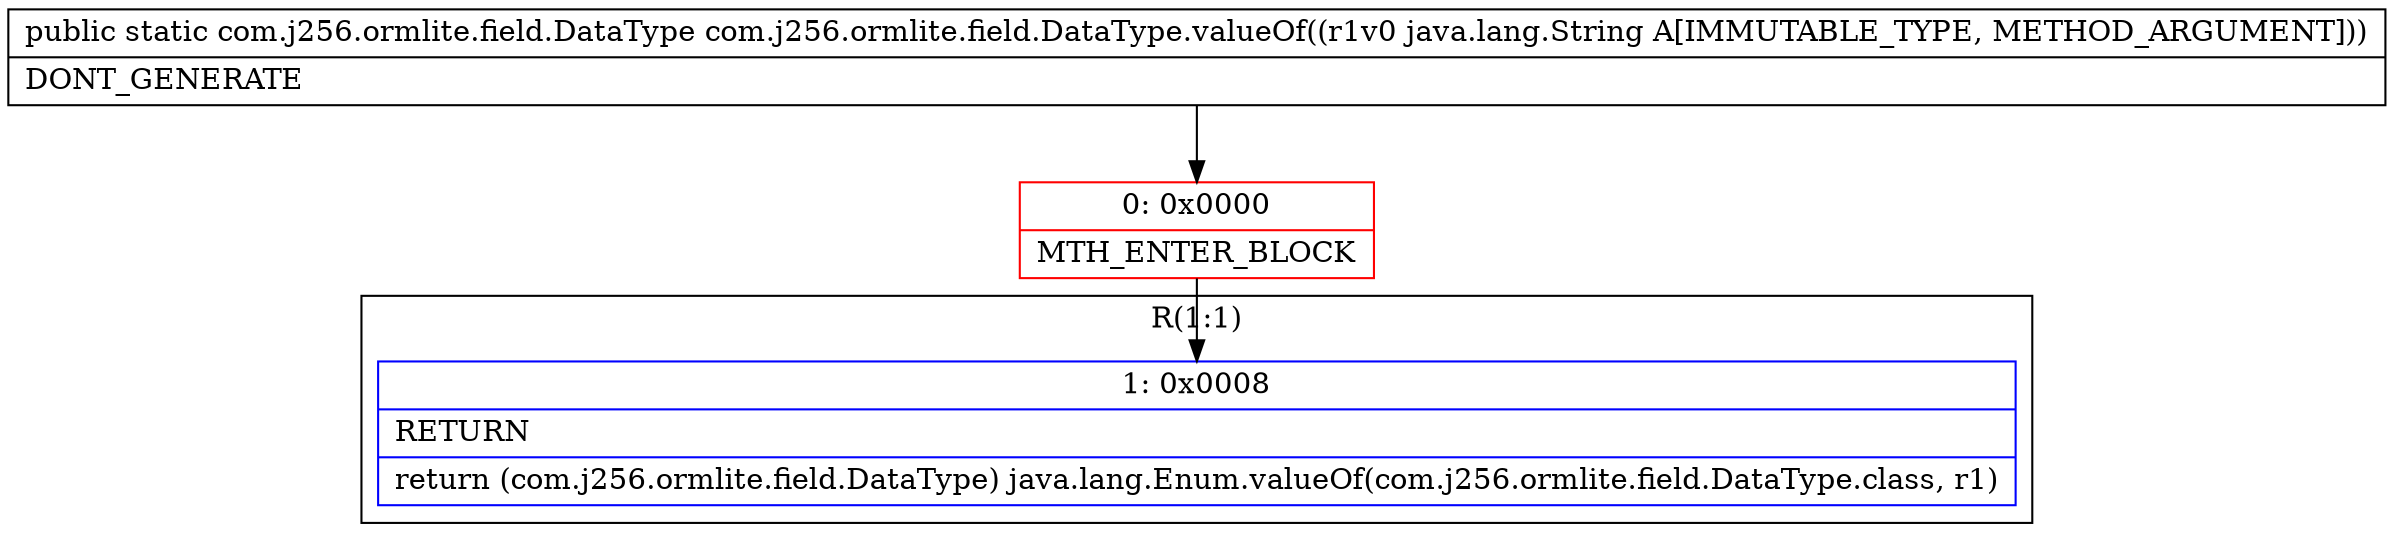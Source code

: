 digraph "CFG forcom.j256.ormlite.field.DataType.valueOf(Ljava\/lang\/String;)Lcom\/j256\/ormlite\/field\/DataType;" {
subgraph cluster_Region_1414063071 {
label = "R(1:1)";
node [shape=record,color=blue];
Node_1 [shape=record,label="{1\:\ 0x0008|RETURN\l|return (com.j256.ormlite.field.DataType) java.lang.Enum.valueOf(com.j256.ormlite.field.DataType.class, r1)\l}"];
}
Node_0 [shape=record,color=red,label="{0\:\ 0x0000|MTH_ENTER_BLOCK\l}"];
MethodNode[shape=record,label="{public static com.j256.ormlite.field.DataType com.j256.ormlite.field.DataType.valueOf((r1v0 java.lang.String A[IMMUTABLE_TYPE, METHOD_ARGUMENT]))  | DONT_GENERATE\l}"];
MethodNode -> Node_0;
Node_0 -> Node_1;
}

